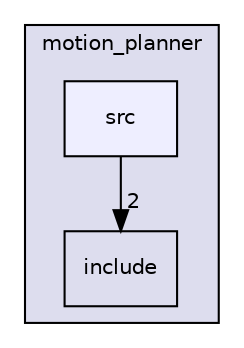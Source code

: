 digraph "/home/mattia/trento_lab_home/ros_ws/src/Robotica/motion_planner/src" {
  compound=true
  node [ fontsize="10", fontname="Helvetica"];
  edge [ labelfontsize="10", labelfontname="Helvetica"];
  subgraph clusterdir_460fe994c6b4623f034b5099157ba189 {
    graph [ bgcolor="#ddddee", pencolor="black", label="motion_planner" fontname="Helvetica", fontsize="10", URL="dir_460fe994c6b4623f034b5099157ba189.html"]
  dir_103bd8faa7e1e94a88e27d199f8e61d2 [shape=box label="include" URL="dir_103bd8faa7e1e94a88e27d199f8e61d2.html"];
  dir_58339f9787fa011001c8f5ffc8993916 [shape=box, label="src", style="filled", fillcolor="#eeeeff", pencolor="black", URL="dir_58339f9787fa011001c8f5ffc8993916.html"];
  }
  dir_58339f9787fa011001c8f5ffc8993916->dir_103bd8faa7e1e94a88e27d199f8e61d2 [headlabel="2", labeldistance=1.5 headhref="dir_000002_000001.html"];
}
